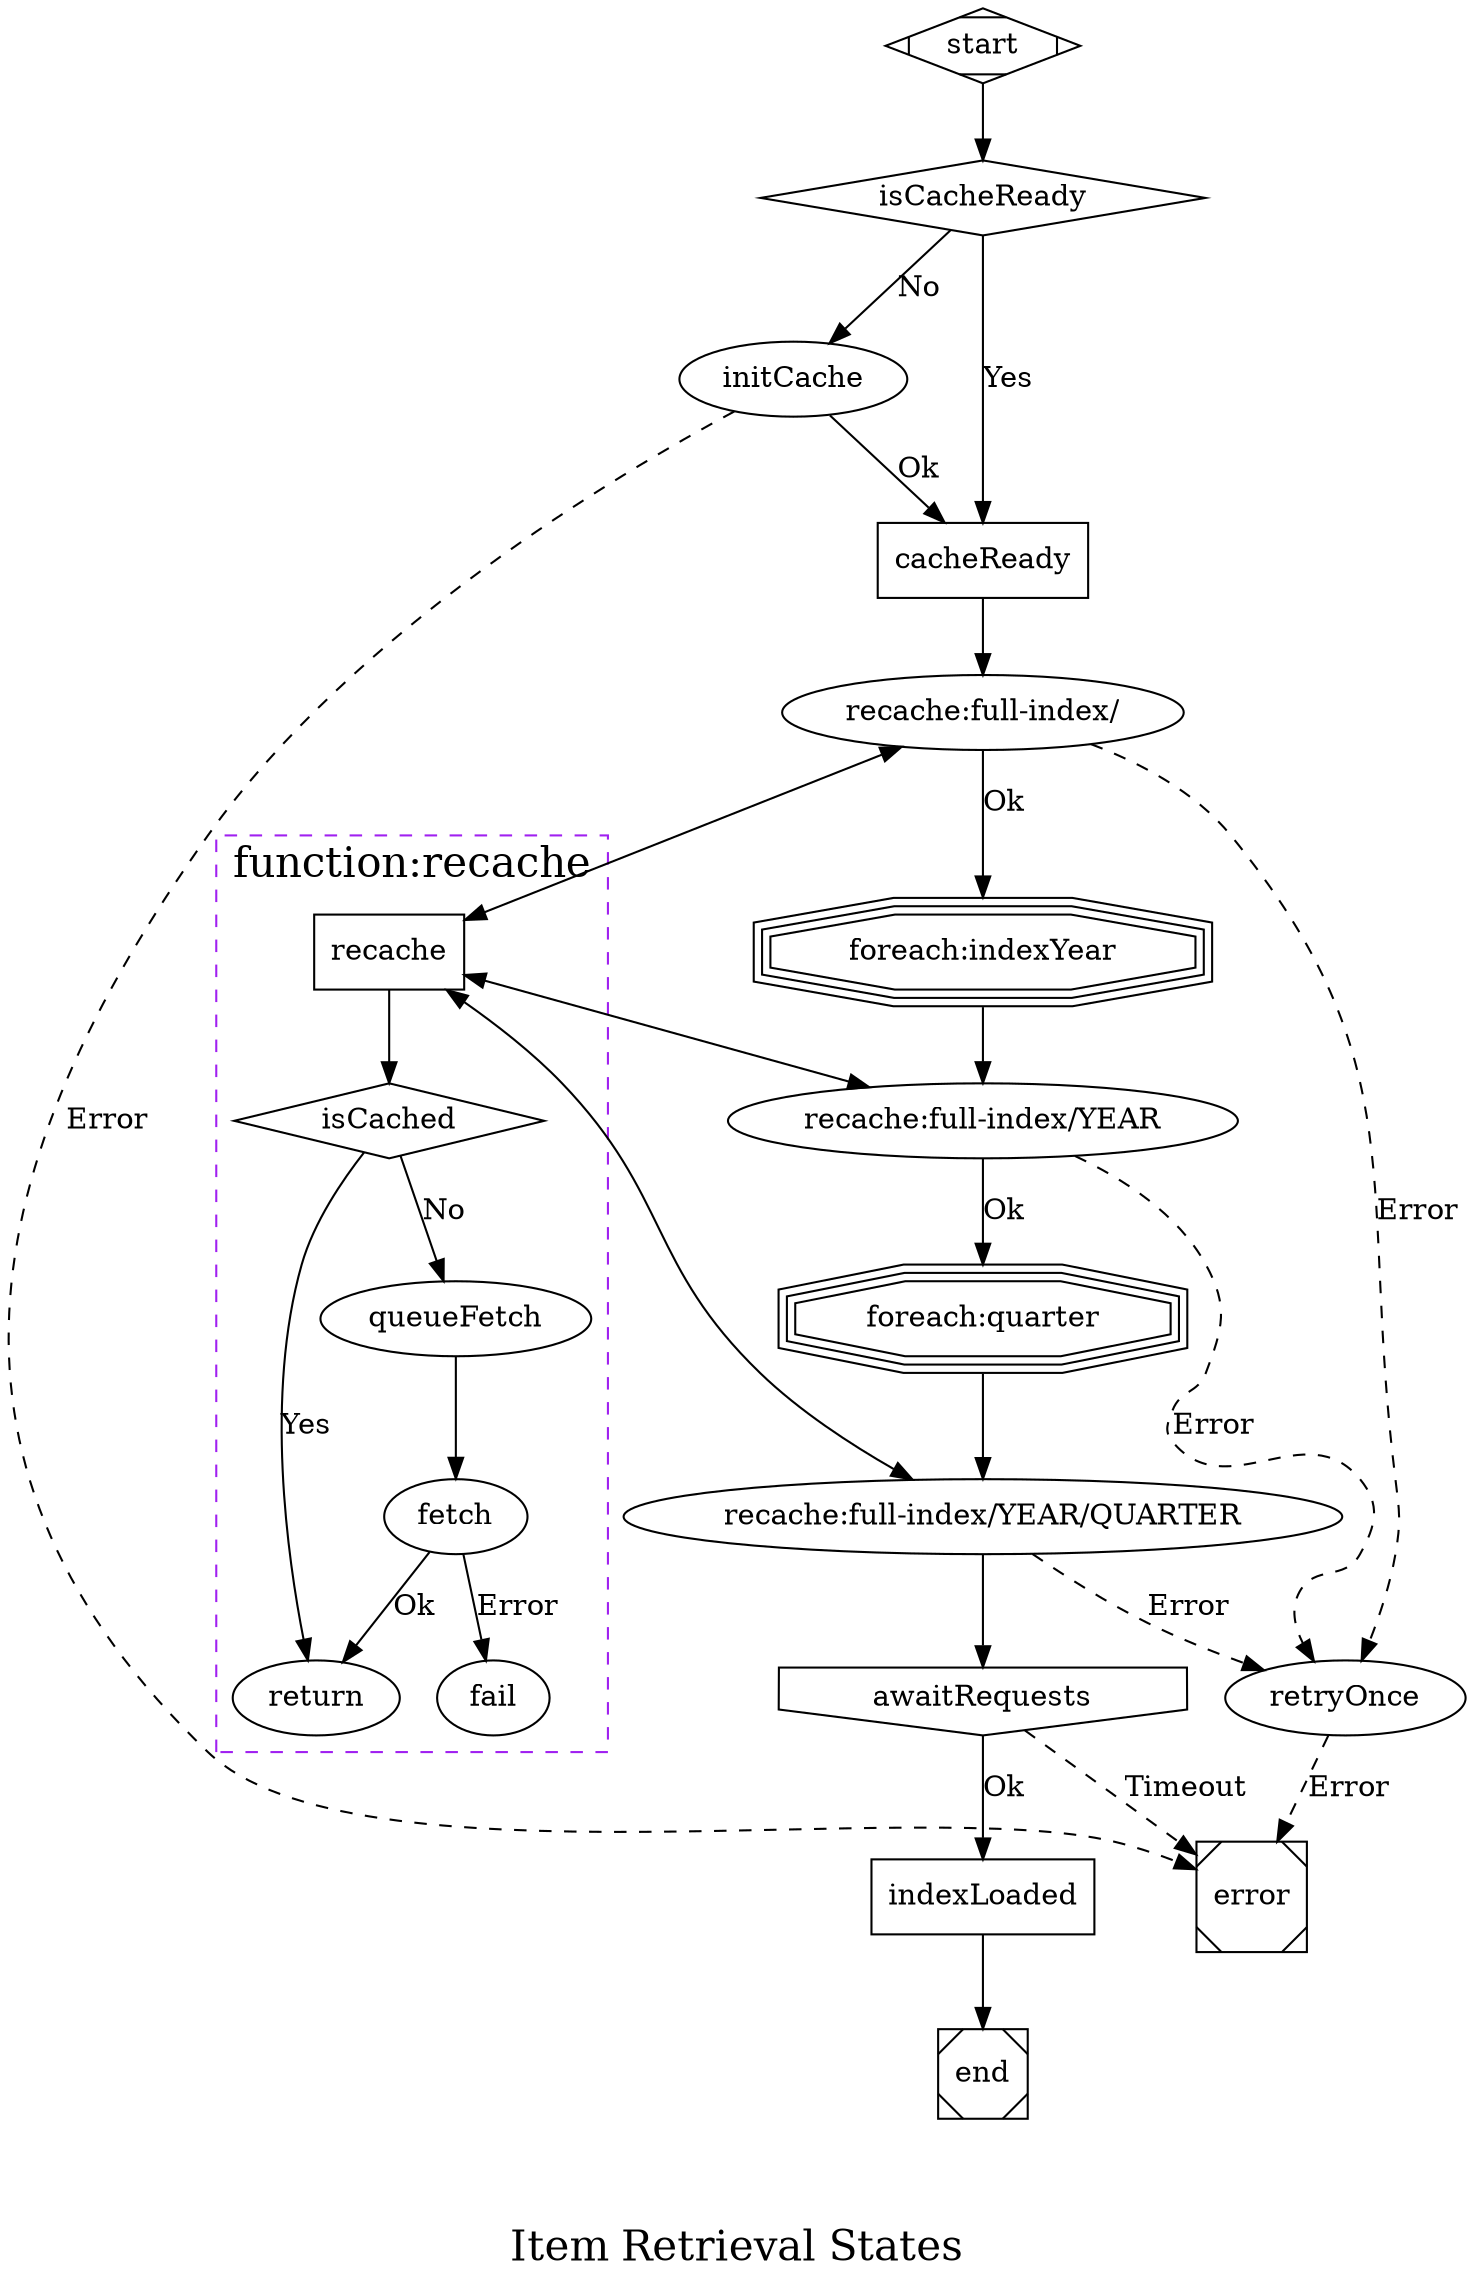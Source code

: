 /*
 * This is a GraphViz diagram
 */

digraph states {
	label="\n\nItem Retrieval States"
	fontsize=20;

	node [shape=Mdiamond]; start;
	node [shape=Msquare]; end; error;

	node [shape=box]; cacheReady; indexLoaded;
	node [shape=diamond]; isCacheReady;
	// node [shape=parallelogram];
	node [shape=trapezium]; "foreach:indexYear"; "foreach:quarter";
	node [shape=invhouse]; "awaitRequests"
	node [shape=ellipse]; cacheReady; initCache;

	/*
	 * Is the local object cache ready for use?
	 */
	start -> isCacheReady;
	isCacheReady -> cacheReady [label="Yes",weight=2];
	isCacheReady -> initCache [label="No"];
	initCache -> cacheReady [label="Ok"];
	initCache -> error [label="Error",style=dashed,weight=0];

	subgraph cluster_recache {
		label = "function:recache";
		color=purple;
		style="dashed";
		rank=min;

		recache [shape=box];
		isCached [shape=diamond];

		recache -> isCached;
		isCached -> return [label=Yes];
		isCached -> queueFetch [label=No];
		queueFetch -> fetch;
		fetch -> return [label=Ok];
		fetch -> fail [label=Error];
	}

	/*
	 * Retrieve EDGAR primary index files
	 */
	"recache:full-index/";
	"foreach:indexYear" [shape=tripleoctagon];
	"foreach:quarter" [shape=tripleoctagon];
	"recache:full-index/YEAR" [shape=ellipse];

	cacheReady -> "recache:full-index/"
	"recache:full-index/" -> recache [weight=0.5,dir=both];
	"recache:full-index/" -> "foreach:indexYear" [label=Ok,weight=10];
	"recache:full-index/" -> retryOnce [label="Error",style=dashed,weight=0.5];
	"foreach:indexYear" -> "recache:full-index/YEAR"

	"recache:full-index/YEAR" -> recache [weight=0.5,dir=both];
	"recache:full-index/YEAR" -> "foreach:quarter" [label=Ok,weight=10];
	"recache:full-index/YEAR" -> retryOnce [label="Error",style=dashed,weight=0.5];
	"foreach:quarter" -> "recache:full-index/YEAR/QUARTER";

	"recache:full-index/YEAR/QUARTER";
	"recache:full-index/YEAR/QUARTER" -> recache [weight=0.5,dir=both];
	"recache:full-index/YEAR/QUARTER" -> awaitRequests [weight=10];
	"recache:full-index/YEAR/QUARTER" -> retryOnce [label="Error",style=dashed,weight=0.5];
	awaitRequests -> indexLoaded [label=Ok];
	awaitRequests -> error [label="Timeout",style=dashed,weight=0];

	retryOnce -> error [label="Error",style=dashed,weight=0];

	indexLoaded -> end;
}